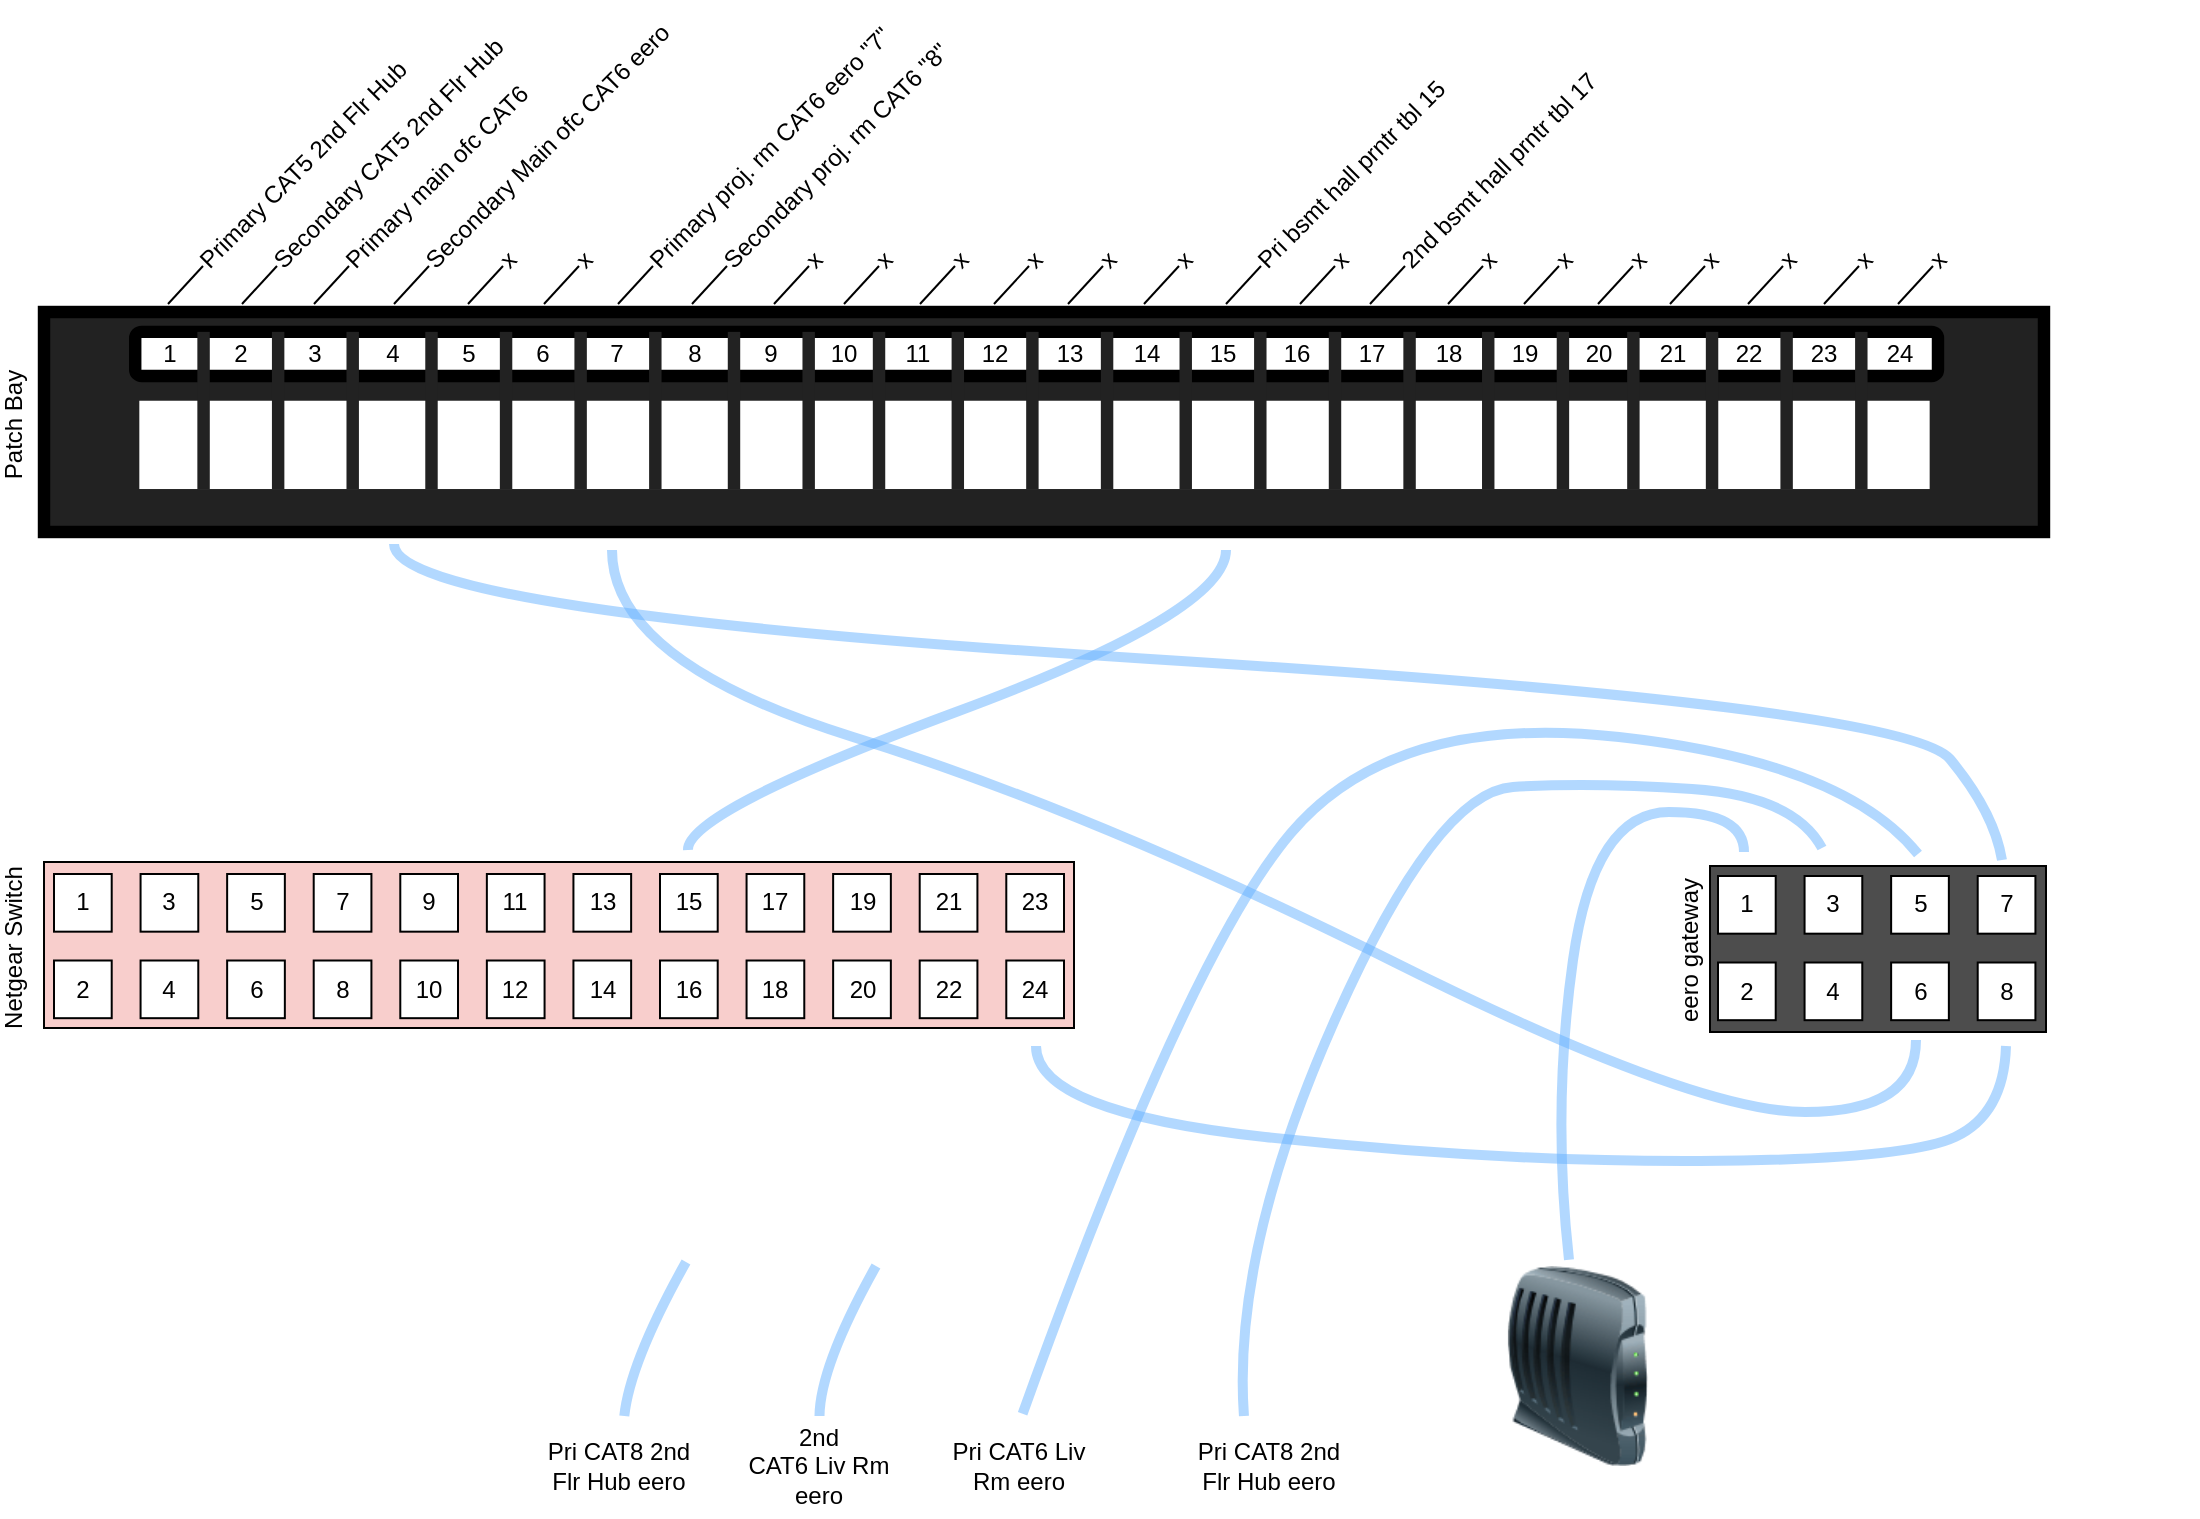 <mxfile version="21.7.4" type="github">
  <diagram name="Page-1" id="099fd60b-425b-db50-ffb0-6b813814b670">
    <mxGraphModel dx="2899" dy="1286" grid="1" gridSize="25" guides="1" tooltips="1" connect="0" arrows="1" fold="1" page="1" pageScale="1" pageWidth="1100" pageHeight="850" background="none" math="0" shadow="0">
      <root>
        <mxCell id="0" />
        <mxCell id="1" parent="0" />
        <mxCell id="SKl03I9PG79rLvIPN3ia-122" value="" style="group;rotation=-45;" parent="1" vertex="1" connectable="0">
          <mxGeometry x="-190" y="87" width="200" height="25" as="geometry" />
        </mxCell>
        <mxCell id="SKl03I9PG79rLvIPN3ia-123" value="x&lt;br&gt;" style="text;strokeColor=none;align=left;fillColor=none;html=1;verticalAlign=middle;whiteSpace=wrap;rounded=0;rotation=-45;" parent="SKl03I9PG79rLvIPN3ia-122" vertex="1">
          <mxGeometry x="21" y="-9" width="175" height="25" as="geometry" />
        </mxCell>
        <mxCell id="SKl03I9PG79rLvIPN3ia-124" value="" style="endArrow=none;html=1;rounded=0;entryX=0.005;entryY=0.514;entryDx=0;entryDy=0;entryPerimeter=0;movable=0;resizable=0;rotatable=0;deletable=0;editable=0;locked=1;connectable=0;" parent="SKl03I9PG79rLvIPN3ia-122" target="SKl03I9PG79rLvIPN3ia-123" edge="1">
          <mxGeometry width="50" height="50" relative="1" as="geometry">
            <mxPoint x="30" y="84" as="sourcePoint" />
            <mxPoint x="30" y="48" as="targetPoint" />
          </mxGeometry>
        </mxCell>
        <mxCell id="SKl03I9PG79rLvIPN3ia-125" value="" style="group;rotation=-45;" parent="1" vertex="1" connectable="0">
          <mxGeometry x="-153" y="87" width="200" height="25" as="geometry" />
        </mxCell>
        <mxCell id="SKl03I9PG79rLvIPN3ia-126" value="x&lt;br&gt;" style="text;strokeColor=none;align=left;fillColor=none;html=1;verticalAlign=middle;whiteSpace=wrap;rounded=0;rotation=-45;" parent="SKl03I9PG79rLvIPN3ia-125" vertex="1">
          <mxGeometry x="21" y="-9" width="175" height="25" as="geometry" />
        </mxCell>
        <mxCell id="SKl03I9PG79rLvIPN3ia-127" value="" style="endArrow=none;html=1;rounded=0;entryX=0.005;entryY=0.514;entryDx=0;entryDy=0;entryPerimeter=0;movable=0;resizable=0;rotatable=0;deletable=0;editable=0;locked=1;connectable=0;" parent="SKl03I9PG79rLvIPN3ia-125" target="SKl03I9PG79rLvIPN3ia-126" edge="1">
          <mxGeometry width="50" height="50" relative="1" as="geometry">
            <mxPoint x="30" y="84" as="sourcePoint" />
            <mxPoint x="30" y="48" as="targetPoint" />
          </mxGeometry>
        </mxCell>
        <mxCell id="SKl03I9PG79rLvIPN3ia-189" value="" style="group;movable=0;resizable=0;rotatable=0;deletable=0;editable=0;locked=1;connectable=0;" parent="1" vertex="1" connectable="0">
          <mxGeometry x="-1071.25" y="437" width="536.25" height="112.5" as="geometry" />
        </mxCell>
        <mxCell id="SKl03I9PG79rLvIPN3ia-184" value="" style="group;movable=1;resizable=1;rotatable=1;deletable=1;editable=1;locked=0;connectable=1;" parent="SKl03I9PG79rLvIPN3ia-189" vertex="1" connectable="0">
          <mxGeometry x="21.25" y="13" width="515" height="83" as="geometry" />
        </mxCell>
        <mxCell id="SKl03I9PG79rLvIPN3ia-182" value="" style="whiteSpace=wrap;html=1;fillColor=#f8cecc;strokeColor=#000000;movable=1;resizable=1;rotatable=1;deletable=1;editable=1;locked=0;connectable=1;" parent="SKl03I9PG79rLvIPN3ia-184" vertex="1">
          <mxGeometry width="515" height="83" as="geometry" />
        </mxCell>
        <mxCell id="SKl03I9PG79rLvIPN3ia-131" value="9" style="whiteSpace=wrap;html=1;perimeterSpacing=6;rounded=0;container=0;movable=1;resizable=1;rotatable=1;deletable=1;editable=1;locked=0;connectable=1;" parent="SKl03I9PG79rLvIPN3ia-184" vertex="1">
          <mxGeometry x="178.143" y="6" width="28.857" height="28.836" as="geometry" />
        </mxCell>
        <mxCell id="SKl03I9PG79rLvIPN3ia-132" value="11" style="whiteSpace=wrap;html=1;perimeterSpacing=6;rounded=0;container=0;movable=1;resizable=1;rotatable=1;deletable=1;editable=1;locked=0;connectable=1;" parent="SKl03I9PG79rLvIPN3ia-184" vertex="1">
          <mxGeometry x="221.429" y="6" width="28.857" height="28.836" as="geometry" />
        </mxCell>
        <mxCell id="SKl03I9PG79rLvIPN3ia-133" value="13" style="whiteSpace=wrap;html=1;perimeterSpacing=6;rounded=0;container=0;movable=1;resizable=1;rotatable=1;deletable=1;editable=1;locked=0;connectable=1;" parent="SKl03I9PG79rLvIPN3ia-184" vertex="1">
          <mxGeometry x="264.714" y="6" width="28.857" height="28.836" as="geometry" />
        </mxCell>
        <mxCell id="SKl03I9PG79rLvIPN3ia-134" value="15" style="whiteSpace=wrap;html=1;perimeterSpacing=6;rounded=0;container=0;movable=1;resizable=1;rotatable=1;deletable=1;editable=1;locked=0;connectable=1;" parent="SKl03I9PG79rLvIPN3ia-184" vertex="1">
          <mxGeometry x="308.0" y="6" width="28.857" height="28.836" as="geometry" />
        </mxCell>
        <mxCell id="SKl03I9PG79rLvIPN3ia-135" value="17" style="whiteSpace=wrap;html=1;perimeterSpacing=6;rounded=0;container=0;movable=1;resizable=1;rotatable=1;deletable=1;editable=1;locked=0;connectable=1;" parent="SKl03I9PG79rLvIPN3ia-184" vertex="1">
          <mxGeometry x="351.286" y="6" width="28.857" height="28.836" as="geometry" />
        </mxCell>
        <mxCell id="SKl03I9PG79rLvIPN3ia-136" value="19" style="whiteSpace=wrap;html=1;perimeterSpacing=6;rounded=0;container=0;movable=1;resizable=1;rotatable=1;deletable=1;editable=1;locked=0;connectable=1;" parent="SKl03I9PG79rLvIPN3ia-184" vertex="1">
          <mxGeometry x="394.571" y="6" width="28.857" height="28.836" as="geometry" />
        </mxCell>
        <mxCell id="SKl03I9PG79rLvIPN3ia-137" value="21" style="whiteSpace=wrap;html=1;perimeterSpacing=6;rounded=0;container=0;movable=1;resizable=1;rotatable=1;deletable=1;editable=1;locked=0;connectable=1;" parent="SKl03I9PG79rLvIPN3ia-184" vertex="1">
          <mxGeometry x="437.857" y="6" width="28.857" height="28.836" as="geometry" />
        </mxCell>
        <mxCell id="SKl03I9PG79rLvIPN3ia-138" value="23" style="whiteSpace=wrap;html=1;perimeterSpacing=6;rounded=0;container=0;movable=1;resizable=1;rotatable=1;deletable=1;editable=1;locked=0;connectable=1;" parent="SKl03I9PG79rLvIPN3ia-184" vertex="1">
          <mxGeometry x="481.143" y="6" width="28.857" height="28.836" as="geometry" />
        </mxCell>
        <mxCell id="SKl03I9PG79rLvIPN3ia-139" value="1" style="whiteSpace=wrap;html=1;perimeterSpacing=6;rounded=0;container=0;movable=1;resizable=1;rotatable=1;deletable=1;editable=1;locked=0;connectable=1;" parent="SKl03I9PG79rLvIPN3ia-184" vertex="1">
          <mxGeometry x="5" y="6" width="28.857" height="28.836" as="geometry" />
        </mxCell>
        <mxCell id="SKl03I9PG79rLvIPN3ia-140" value="3" style="whiteSpace=wrap;html=1;perimeterSpacing=6;rounded=0;container=0;movable=1;resizable=1;rotatable=1;deletable=1;editable=1;locked=0;connectable=1;" parent="SKl03I9PG79rLvIPN3ia-184" vertex="1">
          <mxGeometry x="48.286" y="6" width="28.857" height="28.836" as="geometry" />
        </mxCell>
        <mxCell id="SKl03I9PG79rLvIPN3ia-141" value="5" style="whiteSpace=wrap;html=1;perimeterSpacing=6;rounded=0;container=0;movable=1;resizable=1;rotatable=1;deletable=1;editable=1;locked=0;connectable=1;" parent="SKl03I9PG79rLvIPN3ia-184" vertex="1">
          <mxGeometry x="91.571" y="6" width="28.857" height="28.836" as="geometry" />
        </mxCell>
        <mxCell id="SKl03I9PG79rLvIPN3ia-142" value="7" style="whiteSpace=wrap;html=1;perimeterSpacing=6;rounded=0;container=0;movable=1;resizable=1;rotatable=1;deletable=1;editable=1;locked=0;connectable=1;" parent="SKl03I9PG79rLvIPN3ia-184" vertex="1">
          <mxGeometry x="134.857" y="6" width="28.857" height="28.836" as="geometry" />
        </mxCell>
        <mxCell id="SKl03I9PG79rLvIPN3ia-143" value="10" style="whiteSpace=wrap;html=1;perimeterSpacing=6;rounded=0;container=0;movable=1;resizable=1;rotatable=1;deletable=1;editable=1;locked=0;connectable=1;" parent="SKl03I9PG79rLvIPN3ia-184" vertex="1">
          <mxGeometry x="178.143" y="49.254" width="28.857" height="28.836" as="geometry" />
        </mxCell>
        <mxCell id="SKl03I9PG79rLvIPN3ia-144" value="12" style="whiteSpace=wrap;html=1;perimeterSpacing=6;rounded=0;container=0;movable=1;resizable=1;rotatable=1;deletable=1;editable=1;locked=0;connectable=1;" parent="SKl03I9PG79rLvIPN3ia-184" vertex="1">
          <mxGeometry x="221.429" y="49.254" width="28.857" height="28.836" as="geometry" />
        </mxCell>
        <mxCell id="SKl03I9PG79rLvIPN3ia-145" value="14" style="whiteSpace=wrap;html=1;perimeterSpacing=6;rounded=0;container=0;movable=1;resizable=1;rotatable=1;deletable=1;editable=1;locked=0;connectable=1;" parent="SKl03I9PG79rLvIPN3ia-184" vertex="1">
          <mxGeometry x="264.714" y="49.254" width="28.857" height="28.836" as="geometry" />
        </mxCell>
        <mxCell id="SKl03I9PG79rLvIPN3ia-146" value="16" style="whiteSpace=wrap;html=1;perimeterSpacing=6;rounded=0;container=0;movable=1;resizable=1;rotatable=1;deletable=1;editable=1;locked=0;connectable=1;" parent="SKl03I9PG79rLvIPN3ia-184" vertex="1">
          <mxGeometry x="308.0" y="49.254" width="28.857" height="28.836" as="geometry" />
        </mxCell>
        <mxCell id="SKl03I9PG79rLvIPN3ia-147" value="18" style="whiteSpace=wrap;html=1;perimeterSpacing=6;rounded=0;container=0;movable=1;resizable=1;rotatable=1;deletable=1;editable=1;locked=0;connectable=1;" parent="SKl03I9PG79rLvIPN3ia-184" vertex="1">
          <mxGeometry x="351.286" y="49.254" width="28.857" height="28.836" as="geometry" />
        </mxCell>
        <mxCell id="SKl03I9PG79rLvIPN3ia-148" value="20" style="whiteSpace=wrap;html=1;perimeterSpacing=6;rounded=0;container=0;movable=1;resizable=1;rotatable=1;deletable=1;editable=1;locked=0;connectable=1;" parent="SKl03I9PG79rLvIPN3ia-184" vertex="1">
          <mxGeometry x="394.571" y="49.254" width="28.857" height="28.836" as="geometry" />
        </mxCell>
        <mxCell id="SKl03I9PG79rLvIPN3ia-149" value="22" style="whiteSpace=wrap;html=1;perimeterSpacing=6;rounded=0;container=0;movable=1;resizable=1;rotatable=1;deletable=1;editable=1;locked=0;connectable=1;" parent="SKl03I9PG79rLvIPN3ia-184" vertex="1">
          <mxGeometry x="437.857" y="49.254" width="28.857" height="28.836" as="geometry" />
        </mxCell>
        <mxCell id="SKl03I9PG79rLvIPN3ia-150" value="24" style="whiteSpace=wrap;html=1;perimeterSpacing=6;rounded=0;container=0;movable=1;resizable=1;rotatable=1;deletable=1;editable=1;locked=0;connectable=1;" parent="SKl03I9PG79rLvIPN3ia-184" vertex="1">
          <mxGeometry x="481.143" y="49.254" width="28.857" height="28.836" as="geometry" />
        </mxCell>
        <mxCell id="SKl03I9PG79rLvIPN3ia-151" value="2" style="whiteSpace=wrap;html=1;perimeterSpacing=6;rounded=0;container=0;movable=1;resizable=1;rotatable=1;deletable=1;editable=1;locked=0;connectable=1;" parent="SKl03I9PG79rLvIPN3ia-184" vertex="1">
          <mxGeometry x="5" y="49.254" width="28.857" height="28.836" as="geometry" />
        </mxCell>
        <mxCell id="SKl03I9PG79rLvIPN3ia-152" value="4" style="whiteSpace=wrap;html=1;perimeterSpacing=6;rounded=0;container=0;movable=1;resizable=1;rotatable=1;deletable=1;editable=1;locked=0;connectable=1;" parent="SKl03I9PG79rLvIPN3ia-184" vertex="1">
          <mxGeometry x="48.286" y="49.254" width="28.857" height="28.836" as="geometry" />
        </mxCell>
        <mxCell id="SKl03I9PG79rLvIPN3ia-153" value="6" style="whiteSpace=wrap;html=1;perimeterSpacing=6;rounded=0;container=0;movable=1;resizable=1;rotatable=1;deletable=1;editable=1;locked=0;connectable=1;" parent="SKl03I9PG79rLvIPN3ia-184" vertex="1">
          <mxGeometry x="91.571" y="49.254" width="28.857" height="28.836" as="geometry" />
        </mxCell>
        <mxCell id="SKl03I9PG79rLvIPN3ia-154" value="8" style="whiteSpace=wrap;html=1;perimeterSpacing=6;rounded=0;container=0;movable=1;resizable=1;rotatable=1;deletable=1;editable=1;locked=0;connectable=1;" parent="SKl03I9PG79rLvIPN3ia-184" vertex="1">
          <mxGeometry x="134.857" y="49.254" width="28.857" height="28.836" as="geometry" />
        </mxCell>
        <mxCell id="SKl03I9PG79rLvIPN3ia-187" value="Netgear Switch" style="text;strokeColor=none;align=center;fillColor=none;html=1;verticalAlign=middle;whiteSpace=wrap;rounded=0;direction=south;rotation=-90;movable=1;resizable=1;rotatable=1;deletable=1;editable=1;locked=0;connectable=1;" parent="SKl03I9PG79rLvIPN3ia-189" vertex="1">
          <mxGeometry x="-50" y="50" width="112.5" height="12.5" as="geometry" />
        </mxCell>
        <mxCell id="SKl03I9PG79rLvIPN3ia-190" value="" style="group;movable=0;resizable=0;rotatable=0;deletable=0;editable=0;locked=1;connectable=0;" parent="1" vertex="1" connectable="0">
          <mxGeometry x="-1071.25" y="19.95" width="1022.8" height="265.05" as="geometry" />
        </mxCell>
        <mxCell id="SKl03I9PG79rLvIPN3ia-47" value="" style="group;rotation=-45;movable=0;resizable=0;rotatable=0;deletable=0;editable=0;locked=1;connectable=0;" parent="SKl03I9PG79rLvIPN3ia-190" vertex="1" connectable="0">
          <mxGeometry x="90.25" y="67.05" width="200" height="25" as="geometry" />
        </mxCell>
        <mxCell id="SKl03I9PG79rLvIPN3ia-48" value="Secondary CAT5 2nd Flr Hub" style="text;strokeColor=none;align=left;fillColor=none;html=1;verticalAlign=middle;whiteSpace=wrap;rounded=0;rotation=-45;movable=0;resizable=0;rotatable=0;deletable=0;editable=0;locked=1;connectable=0;" parent="SKl03I9PG79rLvIPN3ia-47" vertex="1">
          <mxGeometry x="21" y="-9" width="175" height="25" as="geometry" />
        </mxCell>
        <mxCell id="SKl03I9PG79rLvIPN3ia-49" value="" style="endArrow=none;html=1;rounded=0;entryX=0.005;entryY=0.514;entryDx=0;entryDy=0;entryPerimeter=0;movable=0;resizable=0;rotatable=0;deletable=0;editable=0;locked=1;connectable=0;" parent="SKl03I9PG79rLvIPN3ia-47" target="SKl03I9PG79rLvIPN3ia-48" edge="1">
          <mxGeometry width="50" height="50" relative="1" as="geometry">
            <mxPoint x="30" y="84" as="sourcePoint" />
            <mxPoint x="30" y="48" as="targetPoint" />
          </mxGeometry>
        </mxCell>
        <mxCell id="SKl03I9PG79rLvIPN3ia-29" value="" style="group;movable=0;resizable=0;rotatable=0;deletable=0;editable=0;locked=1;connectable=0;" parent="SKl03I9PG79rLvIPN3ia-190" vertex="1" connectable="0">
          <mxGeometry x="21.25" y="155.05" width="1000" height="110" as="geometry" />
        </mxCell>
        <mxCell id="SKl03I9PG79rLvIPN3ia-1" value="" style="strokeColor=#666666;html=1;labelPosition=right;align=left;spacingLeft=15;shadow=0;dashed=0;fillColor=#ffffff;outlineConnect=0;shape=stencil(xZfRboMgFIafxlsCHAS5XLruYrvZKxhH16ZOGnTZuqffEbomWNdmS9pDjOCPx+/8Sk6kgEW/rneukLyr31wB94WUT27fD74bxce62WL3XHeuxV4qPO18GHq8DYfrFCAUs2VSPg6K5szCKMGy4Hc4MR6wWPngXoN/716yiZ/pfgh+6xrf+oBC6uPzCgk8tjh+mA1ebdp2PlTGdiY0uGbA0WeKSBC+z65OjM24/z2vZOzvma9iO5f5+C7z9A0DlTkQDCZfR5WM68zEwVIdmn7z5Y7GlCYzNvGkTeZJMw4TT2rq6VLuV19IQl7+FPlS4kxX/8x6gq7I0FKRoeH4pNujNRlaSTp0xbSlQZdYwyQNWotj9bk5WpO9cANkro0lQ1e4zIiqmUWSIUIbMrTgwIConAlu6diiZEYQsRFliIqpGH9YiUqaAKDzDZaOjRsAc/WCCgtUTnZ8UU2bzih8Aw==);movable=0;resizable=0;rotatable=0;deletable=0;editable=0;locked=1;connectable=0;" parent="SKl03I9PG79rLvIPN3ia-29" vertex="1">
          <mxGeometry width="1000" height="110" as="geometry" />
        </mxCell>
        <mxCell id="SKl03I9PG79rLvIPN3ia-5" value="1" style="text;strokeColor=none;align=center;fillColor=none;html=1;verticalAlign=middle;whiteSpace=wrap;rounded=0;movable=0;resizable=0;rotatable=0;deletable=0;editable=0;locked=1;connectable=0;" parent="SKl03I9PG79rLvIPN3ia-29" vertex="1">
          <mxGeometry x="49" y="13" width="28" height="16" as="geometry" />
        </mxCell>
        <mxCell id="SKl03I9PG79rLvIPN3ia-6" value="2" style="text;strokeColor=none;align=center;fillColor=none;html=1;verticalAlign=middle;whiteSpace=wrap;rounded=0;movable=0;resizable=0;rotatable=0;deletable=0;editable=0;locked=1;connectable=0;" parent="SKl03I9PG79rLvIPN3ia-29" vertex="1">
          <mxGeometry x="83" y="13" width="31" height="16" as="geometry" />
        </mxCell>
        <mxCell id="SKl03I9PG79rLvIPN3ia-7" value="3" style="text;strokeColor=none;align=center;fillColor=none;html=1;verticalAlign=middle;whiteSpace=wrap;rounded=0;movable=0;resizable=0;rotatable=0;deletable=0;editable=0;locked=1;connectable=0;" parent="SKl03I9PG79rLvIPN3ia-29" vertex="1">
          <mxGeometry x="120" y="13" width="31" height="16" as="geometry" />
        </mxCell>
        <mxCell id="SKl03I9PG79rLvIPN3ia-8" value="4" style="text;strokeColor=none;align=center;fillColor=none;html=1;verticalAlign=middle;whiteSpace=wrap;rounded=0;movable=0;resizable=0;rotatable=0;deletable=0;editable=0;locked=1;connectable=0;" parent="SKl03I9PG79rLvIPN3ia-29" vertex="1">
          <mxGeometry x="158" y="13" width="33" height="16" as="geometry" />
        </mxCell>
        <mxCell id="SKl03I9PG79rLvIPN3ia-9" value="5" style="text;strokeColor=none;align=center;fillColor=none;html=1;verticalAlign=middle;whiteSpace=wrap;rounded=0;movable=0;resizable=0;rotatable=0;deletable=0;editable=0;locked=1;connectable=0;" parent="SKl03I9PG79rLvIPN3ia-29" vertex="1">
          <mxGeometry x="197" y="13" width="31" height="16" as="geometry" />
        </mxCell>
        <mxCell id="SKl03I9PG79rLvIPN3ia-10" value="6" style="text;strokeColor=none;align=center;fillColor=none;html=1;verticalAlign=middle;whiteSpace=wrap;rounded=0;movable=0;resizable=0;rotatable=0;deletable=0;editable=0;locked=1;connectable=0;" parent="SKl03I9PG79rLvIPN3ia-29" vertex="1">
          <mxGeometry x="234" y="13" width="31" height="16" as="geometry" />
        </mxCell>
        <mxCell id="SKl03I9PG79rLvIPN3ia-11" value="7" style="text;strokeColor=none;align=center;fillColor=none;html=1;verticalAlign=middle;whiteSpace=wrap;rounded=0;movable=0;resizable=0;rotatable=0;deletable=0;editable=0;locked=1;connectable=0;" parent="SKl03I9PG79rLvIPN3ia-29" vertex="1">
          <mxGeometry x="271" y="13" width="31" height="16" as="geometry" />
        </mxCell>
        <mxCell id="SKl03I9PG79rLvIPN3ia-12" value="8" style="text;strokeColor=none;align=center;fillColor=none;html=1;verticalAlign=middle;whiteSpace=wrap;rounded=0;movable=0;resizable=0;rotatable=0;deletable=0;editable=0;locked=1;connectable=0;" parent="SKl03I9PG79rLvIPN3ia-29" vertex="1">
          <mxGeometry x="309" y="13" width="33" height="16" as="geometry" />
        </mxCell>
        <mxCell id="SKl03I9PG79rLvIPN3ia-13" value="9" style="text;strokeColor=none;align=center;fillColor=none;html=1;verticalAlign=middle;whiteSpace=wrap;rounded=0;movable=0;resizable=0;rotatable=0;deletable=0;editable=0;locked=1;connectable=0;" parent="SKl03I9PG79rLvIPN3ia-29" vertex="1">
          <mxGeometry x="348" y="13" width="31" height="16" as="geometry" />
        </mxCell>
        <mxCell id="SKl03I9PG79rLvIPN3ia-14" value="10" style="text;strokeColor=none;align=center;fillColor=none;html=1;verticalAlign=middle;whiteSpace=wrap;rounded=0;movable=0;resizable=0;rotatable=0;deletable=0;editable=0;locked=1;connectable=0;" parent="SKl03I9PG79rLvIPN3ia-29" vertex="1">
          <mxGeometry x="385" y="13" width="30" height="16" as="geometry" />
        </mxCell>
        <mxCell id="SKl03I9PG79rLvIPN3ia-15" value="11" style="text;strokeColor=none;align=center;fillColor=none;html=1;verticalAlign=middle;whiteSpace=wrap;rounded=0;movable=0;resizable=0;rotatable=0;deletable=0;editable=0;locked=1;connectable=0;" parent="SKl03I9PG79rLvIPN3ia-29" vertex="1">
          <mxGeometry x="420" y="13" width="34" height="16" as="geometry" />
        </mxCell>
        <mxCell id="SKl03I9PG79rLvIPN3ia-16" value="12" style="text;strokeColor=none;align=center;fillColor=none;html=1;verticalAlign=middle;whiteSpace=wrap;rounded=0;movable=0;resizable=0;rotatable=0;deletable=0;editable=0;locked=1;connectable=0;" parent="SKl03I9PG79rLvIPN3ia-29" vertex="1">
          <mxGeometry x="460" y="13" width="31" height="16" as="geometry" />
        </mxCell>
        <mxCell id="SKl03I9PG79rLvIPN3ia-17" value="13" style="text;strokeColor=none;align=center;fillColor=none;html=1;verticalAlign=middle;whiteSpace=wrap;rounded=0;movable=0;resizable=0;rotatable=0;deletable=0;editable=0;locked=1;connectable=0;" parent="SKl03I9PG79rLvIPN3ia-29" vertex="1">
          <mxGeometry x="497" y="13" width="32" height="16" as="geometry" />
        </mxCell>
        <mxCell id="SKl03I9PG79rLvIPN3ia-18" value="14" style="text;strokeColor=none;align=center;fillColor=none;html=1;verticalAlign=middle;whiteSpace=wrap;rounded=0;movable=0;resizable=0;rotatable=0;deletable=0;editable=0;locked=1;connectable=0;" parent="SKl03I9PG79rLvIPN3ia-29" vertex="1">
          <mxGeometry x="535" y="13" width="33" height="16" as="geometry" />
        </mxCell>
        <mxCell id="SKl03I9PG79rLvIPN3ia-19" value="15" style="text;strokeColor=none;align=center;fillColor=none;html=1;verticalAlign=middle;whiteSpace=wrap;rounded=0;movable=0;resizable=0;rotatable=0;deletable=0;editable=0;locked=1;connectable=0;" parent="SKl03I9PG79rLvIPN3ia-29" vertex="1">
          <mxGeometry x="574" y="13" width="31" height="16" as="geometry" />
        </mxCell>
        <mxCell id="SKl03I9PG79rLvIPN3ia-20" value="16" style="text;strokeColor=none;align=center;fillColor=none;html=1;verticalAlign=middle;whiteSpace=wrap;rounded=0;movable=0;resizable=0;rotatable=0;deletable=0;editable=0;locked=1;connectable=0;" parent="SKl03I9PG79rLvIPN3ia-29" vertex="1">
          <mxGeometry x="611" y="13" width="31" height="16" as="geometry" />
        </mxCell>
        <mxCell id="SKl03I9PG79rLvIPN3ia-21" value="17" style="text;strokeColor=none;align=center;fillColor=none;html=1;verticalAlign=middle;whiteSpace=wrap;rounded=0;movable=0;resizable=0;rotatable=0;deletable=0;editable=0;locked=1;connectable=0;" parent="SKl03I9PG79rLvIPN3ia-29" vertex="1">
          <mxGeometry x="648" y="13" width="32" height="16" as="geometry" />
        </mxCell>
        <mxCell id="SKl03I9PG79rLvIPN3ia-22" value="18" style="text;strokeColor=none;align=center;fillColor=none;html=1;verticalAlign=middle;whiteSpace=wrap;rounded=0;movable=0;resizable=0;rotatable=0;deletable=0;editable=0;locked=1;connectable=0;" parent="SKl03I9PG79rLvIPN3ia-29" vertex="1">
          <mxGeometry x="686" y="13" width="33" height="16" as="geometry" />
        </mxCell>
        <mxCell id="SKl03I9PG79rLvIPN3ia-23" value="19" style="text;strokeColor=none;align=center;fillColor=none;html=1;verticalAlign=middle;whiteSpace=wrap;rounded=0;movable=0;resizable=0;rotatable=0;deletable=0;editable=0;locked=1;connectable=0;" parent="SKl03I9PG79rLvIPN3ia-29" vertex="1">
          <mxGeometry x="725" y="13" width="31" height="16" as="geometry" />
        </mxCell>
        <mxCell id="SKl03I9PG79rLvIPN3ia-24" value="20" style="text;strokeColor=none;align=center;fillColor=none;html=1;verticalAlign=middle;whiteSpace=wrap;rounded=0;movable=0;resizable=0;rotatable=0;deletable=0;editable=0;locked=1;connectable=0;" parent="SKl03I9PG79rLvIPN3ia-29" vertex="1">
          <mxGeometry x="763" y="13" width="29" height="16" as="geometry" />
        </mxCell>
        <mxCell id="SKl03I9PG79rLvIPN3ia-25" value="21" style="text;strokeColor=none;align=center;fillColor=none;html=1;verticalAlign=middle;whiteSpace=wrap;rounded=0;movable=0;resizable=0;rotatable=0;deletable=0;editable=0;locked=1;connectable=0;" parent="SKl03I9PG79rLvIPN3ia-29" vertex="1">
          <mxGeometry x="798" y="13" width="33" height="16" as="geometry" />
        </mxCell>
        <mxCell id="SKl03I9PG79rLvIPN3ia-26" value="22" style="text;strokeColor=none;align=center;fillColor=none;html=1;verticalAlign=middle;whiteSpace=wrap;rounded=0;movable=0;resizable=0;rotatable=0;deletable=0;editable=0;locked=1;connectable=0;" parent="SKl03I9PG79rLvIPN3ia-29" vertex="1">
          <mxGeometry x="837" y="13" width="31" height="16" as="geometry" />
        </mxCell>
        <mxCell id="SKl03I9PG79rLvIPN3ia-27" value="23" style="text;strokeColor=none;align=center;fillColor=none;html=1;verticalAlign=middle;whiteSpace=wrap;rounded=0;movable=0;resizable=0;rotatable=0;deletable=0;editable=0;locked=1;connectable=0;" parent="SKl03I9PG79rLvIPN3ia-29" vertex="1">
          <mxGeometry x="874" y="13" width="32" height="16" as="geometry" />
        </mxCell>
        <mxCell id="SKl03I9PG79rLvIPN3ia-28" value="24" style="text;strokeColor=none;align=center;fillColor=none;html=1;verticalAlign=middle;whiteSpace=wrap;rounded=0;movable=0;resizable=0;rotatable=0;deletable=0;editable=0;locked=1;connectable=0;" parent="SKl03I9PG79rLvIPN3ia-29" vertex="1">
          <mxGeometry x="912" y="13" width="32" height="16" as="geometry" />
        </mxCell>
        <mxCell id="SKl03I9PG79rLvIPN3ia-37" value="" style="group;rotation=-45;movable=0;resizable=0;rotatable=0;deletable=0;editable=0;locked=1;connectable=0;" parent="SKl03I9PG79rLvIPN3ia-190" vertex="1" connectable="0">
          <mxGeometry x="53.25" y="67.05" width="200" height="25" as="geometry" />
        </mxCell>
        <mxCell id="SKl03I9PG79rLvIPN3ia-33" value="Primary CAT5 2nd Flr Hub" style="text;strokeColor=none;align=left;fillColor=none;html=1;verticalAlign=middle;whiteSpace=wrap;rounded=0;rotation=-45;movable=0;resizable=0;rotatable=0;deletable=0;editable=0;locked=1;connectable=0;" parent="SKl03I9PG79rLvIPN3ia-37" vertex="1">
          <mxGeometry x="21" y="-9" width="175" height="25" as="geometry" />
        </mxCell>
        <mxCell id="SKl03I9PG79rLvIPN3ia-36" value="" style="endArrow=none;html=1;rounded=0;entryX=0.005;entryY=0.514;entryDx=0;entryDy=0;entryPerimeter=0;movable=0;resizable=0;rotatable=0;deletable=0;editable=0;locked=1;connectable=0;" parent="SKl03I9PG79rLvIPN3ia-37" target="SKl03I9PG79rLvIPN3ia-33" edge="1">
          <mxGeometry width="50" height="50" relative="1" as="geometry">
            <mxPoint x="30" y="84" as="sourcePoint" />
            <mxPoint x="30" y="48" as="targetPoint" />
          </mxGeometry>
        </mxCell>
        <mxCell id="SKl03I9PG79rLvIPN3ia-50" value="" style="group;rotation=-45;movable=0;resizable=0;rotatable=0;deletable=0;editable=0;locked=1;connectable=0;" parent="SKl03I9PG79rLvIPN3ia-190" vertex="1" connectable="0">
          <mxGeometry x="126.25" y="67.05" width="200" height="25" as="geometry" />
        </mxCell>
        <mxCell id="SKl03I9PG79rLvIPN3ia-51" value="Primary main ofc CAT6" style="text;strokeColor=none;align=left;fillColor=none;html=1;verticalAlign=middle;whiteSpace=wrap;rounded=0;rotation=-45;movable=0;resizable=0;rotatable=0;deletable=0;editable=0;locked=1;connectable=0;" parent="SKl03I9PG79rLvIPN3ia-50" vertex="1">
          <mxGeometry x="21" y="-9" width="175" height="25" as="geometry" />
        </mxCell>
        <mxCell id="SKl03I9PG79rLvIPN3ia-52" value="" style="endArrow=none;html=1;rounded=0;entryX=0.005;entryY=0.514;entryDx=0;entryDy=0;entryPerimeter=0;movable=0;resizable=0;rotatable=0;deletable=0;editable=0;locked=1;connectable=0;" parent="SKl03I9PG79rLvIPN3ia-50" target="SKl03I9PG79rLvIPN3ia-51" edge="1">
          <mxGeometry width="50" height="50" relative="1" as="geometry">
            <mxPoint x="30" y="84" as="sourcePoint" />
            <mxPoint x="30" y="48" as="targetPoint" />
          </mxGeometry>
        </mxCell>
        <mxCell id="SKl03I9PG79rLvIPN3ia-53" value="" style="group;rotation=-45;movable=0;resizable=0;rotatable=0;deletable=0;editable=0;locked=1;connectable=0;" parent="SKl03I9PG79rLvIPN3ia-190" vertex="1" connectable="0">
          <mxGeometry x="166.25" y="67.05" width="200" height="25" as="geometry" />
        </mxCell>
        <mxCell id="SKl03I9PG79rLvIPN3ia-54" value="Secondary Main ofc CAT6 eero" style="text;strokeColor=none;align=left;fillColor=none;html=1;verticalAlign=middle;whiteSpace=wrap;rounded=0;rotation=-45;movable=0;resizable=0;rotatable=0;deletable=0;editable=0;locked=1;connectable=0;" parent="SKl03I9PG79rLvIPN3ia-53" vertex="1">
          <mxGeometry x="21" y="-9" width="175" height="25" as="geometry" />
        </mxCell>
        <mxCell id="SKl03I9PG79rLvIPN3ia-55" value="" style="endArrow=none;html=1;rounded=0;entryX=0.005;entryY=0.514;entryDx=0;entryDy=0;entryPerimeter=0;movable=0;resizable=0;rotatable=0;deletable=0;editable=0;locked=1;connectable=0;" parent="SKl03I9PG79rLvIPN3ia-53" target="SKl03I9PG79rLvIPN3ia-54" edge="1">
          <mxGeometry width="50" height="50" relative="1" as="geometry">
            <mxPoint x="30" y="84" as="sourcePoint" />
            <mxPoint x="30" y="48" as="targetPoint" />
          </mxGeometry>
        </mxCell>
        <mxCell id="SKl03I9PG79rLvIPN3ia-65" value="" style="group;rotation=-45;movable=0;resizable=0;rotatable=0;deletable=0;editable=0;locked=1;connectable=0;" parent="SKl03I9PG79rLvIPN3ia-190" vertex="1" connectable="0">
          <mxGeometry x="203.25" y="67.05" width="200" height="25" as="geometry" />
        </mxCell>
        <mxCell id="SKl03I9PG79rLvIPN3ia-66" value="x&lt;br&gt;" style="text;strokeColor=none;align=left;fillColor=none;html=1;verticalAlign=middle;whiteSpace=wrap;rounded=0;rotation=-45;movable=0;resizable=0;rotatable=0;deletable=0;editable=0;locked=1;connectable=0;" parent="SKl03I9PG79rLvIPN3ia-65" vertex="1">
          <mxGeometry x="21" y="-9" width="175" height="25" as="geometry" />
        </mxCell>
        <mxCell id="SKl03I9PG79rLvIPN3ia-67" value="" style="endArrow=none;html=1;rounded=0;entryX=0.005;entryY=0.514;entryDx=0;entryDy=0;entryPerimeter=0;movable=0;resizable=0;rotatable=0;deletable=0;editable=0;locked=1;connectable=0;" parent="SKl03I9PG79rLvIPN3ia-65" target="SKl03I9PG79rLvIPN3ia-66" edge="1">
          <mxGeometry width="50" height="50" relative="1" as="geometry">
            <mxPoint x="30" y="84" as="sourcePoint" />
            <mxPoint x="30" y="48" as="targetPoint" />
          </mxGeometry>
        </mxCell>
        <mxCell id="SKl03I9PG79rLvIPN3ia-71" value="" style="group;rotation=-45;movable=0;resizable=0;rotatable=0;deletable=0;editable=0;locked=1;connectable=0;" parent="SKl03I9PG79rLvIPN3ia-190" vertex="1" connectable="0">
          <mxGeometry x="241.25" y="67.05" width="200" height="25" as="geometry" />
        </mxCell>
        <mxCell id="SKl03I9PG79rLvIPN3ia-72" value="x&lt;br&gt;" style="text;strokeColor=none;align=left;fillColor=none;html=1;verticalAlign=middle;whiteSpace=wrap;rounded=0;rotation=-45;movable=0;resizable=0;rotatable=0;deletable=0;editable=0;locked=1;connectable=0;" parent="SKl03I9PG79rLvIPN3ia-71" vertex="1">
          <mxGeometry x="21" y="-9" width="175" height="25" as="geometry" />
        </mxCell>
        <mxCell id="SKl03I9PG79rLvIPN3ia-73" value="" style="endArrow=none;html=1;rounded=0;entryX=0.005;entryY=0.514;entryDx=0;entryDy=0;entryPerimeter=0;movable=0;resizable=0;rotatable=0;deletable=0;editable=0;locked=1;connectable=0;" parent="SKl03I9PG79rLvIPN3ia-71" target="SKl03I9PG79rLvIPN3ia-72" edge="1">
          <mxGeometry width="50" height="50" relative="1" as="geometry">
            <mxPoint x="30" y="84" as="sourcePoint" />
            <mxPoint x="30" y="48" as="targetPoint" />
          </mxGeometry>
        </mxCell>
        <mxCell id="SKl03I9PG79rLvIPN3ia-74" value="" style="group;rotation=-45;movable=0;resizable=0;rotatable=0;deletable=0;editable=0;locked=1;connectable=0;" parent="SKl03I9PG79rLvIPN3ia-190" vertex="1" connectable="0">
          <mxGeometry x="278.25" y="67.05" width="200" height="25" as="geometry" />
        </mxCell>
        <mxCell id="SKl03I9PG79rLvIPN3ia-75" value="Primary proj. rm CAT6 eero &quot;7&quot;" style="text;strokeColor=none;align=left;fillColor=none;html=1;verticalAlign=middle;whiteSpace=wrap;rounded=0;rotation=-45;movable=0;resizable=0;rotatable=0;deletable=0;editable=0;locked=1;connectable=0;" parent="SKl03I9PG79rLvIPN3ia-74" vertex="1">
          <mxGeometry x="21" y="-9" width="175" height="25" as="geometry" />
        </mxCell>
        <mxCell id="SKl03I9PG79rLvIPN3ia-76" value="" style="endArrow=none;html=1;rounded=0;entryX=0.005;entryY=0.514;entryDx=0;entryDy=0;entryPerimeter=0;movable=0;resizable=0;rotatable=0;deletable=0;editable=0;locked=1;connectable=0;" parent="SKl03I9PG79rLvIPN3ia-74" target="SKl03I9PG79rLvIPN3ia-75" edge="1">
          <mxGeometry width="50" height="50" relative="1" as="geometry">
            <mxPoint x="30" y="84" as="sourcePoint" />
            <mxPoint x="30" y="48" as="targetPoint" />
          </mxGeometry>
        </mxCell>
        <mxCell id="SKl03I9PG79rLvIPN3ia-77" value="" style="group;rotation=-45;movable=0;resizable=0;rotatable=0;deletable=0;editable=0;locked=1;connectable=0;" parent="SKl03I9PG79rLvIPN3ia-190" vertex="1" connectable="0">
          <mxGeometry x="315.25" y="67.05" width="200" height="25" as="geometry" />
        </mxCell>
        <mxCell id="SKl03I9PG79rLvIPN3ia-78" value="Secondary proj. rm CAT6 &quot;8&quot;" style="text;strokeColor=none;align=left;fillColor=none;html=1;verticalAlign=middle;whiteSpace=wrap;rounded=0;rotation=-45;movable=0;resizable=0;rotatable=0;deletable=0;editable=0;locked=1;connectable=0;" parent="SKl03I9PG79rLvIPN3ia-77" vertex="1">
          <mxGeometry x="21" y="-9" width="175" height="25" as="geometry" />
        </mxCell>
        <mxCell id="SKl03I9PG79rLvIPN3ia-79" value="" style="endArrow=none;html=1;rounded=0;entryX=0.005;entryY=0.514;entryDx=0;entryDy=0;entryPerimeter=0;movable=0;resizable=0;rotatable=0;deletable=0;editable=0;locked=1;connectable=0;" parent="SKl03I9PG79rLvIPN3ia-77" target="SKl03I9PG79rLvIPN3ia-78" edge="1">
          <mxGeometry width="50" height="50" relative="1" as="geometry">
            <mxPoint x="30" y="84" as="sourcePoint" />
            <mxPoint x="30" y="48" as="targetPoint" />
          </mxGeometry>
        </mxCell>
        <mxCell id="SKl03I9PG79rLvIPN3ia-80" value="" style="group;rotation=-45;movable=0;resizable=0;rotatable=0;deletable=0;editable=0;locked=1;connectable=0;" parent="SKl03I9PG79rLvIPN3ia-190" vertex="1" connectable="0">
          <mxGeometry x="356.25" y="67.05" width="200" height="25" as="geometry" />
        </mxCell>
        <mxCell id="SKl03I9PG79rLvIPN3ia-81" value="x&lt;br&gt;" style="text;strokeColor=none;align=left;fillColor=none;html=1;verticalAlign=middle;whiteSpace=wrap;rounded=0;rotation=-45;movable=0;resizable=0;rotatable=0;deletable=0;editable=0;locked=1;connectable=0;" parent="SKl03I9PG79rLvIPN3ia-80" vertex="1">
          <mxGeometry x="21" y="-9" width="175" height="25" as="geometry" />
        </mxCell>
        <mxCell id="SKl03I9PG79rLvIPN3ia-82" value="" style="endArrow=none;html=1;rounded=0;entryX=0.005;entryY=0.514;entryDx=0;entryDy=0;entryPerimeter=0;movable=0;resizable=0;rotatable=0;deletable=0;editable=0;locked=1;connectable=0;" parent="SKl03I9PG79rLvIPN3ia-80" target="SKl03I9PG79rLvIPN3ia-81" edge="1">
          <mxGeometry width="50" height="50" relative="1" as="geometry">
            <mxPoint x="30" y="84" as="sourcePoint" />
            <mxPoint x="30" y="48" as="targetPoint" />
          </mxGeometry>
        </mxCell>
        <mxCell id="SKl03I9PG79rLvIPN3ia-83" value="" style="group;rotation=-45;movable=0;resizable=0;rotatable=0;deletable=0;editable=0;locked=1;connectable=0;" parent="SKl03I9PG79rLvIPN3ia-190" vertex="1" connectable="0">
          <mxGeometry x="391.25" y="67.05" width="200" height="25" as="geometry" />
        </mxCell>
        <mxCell id="SKl03I9PG79rLvIPN3ia-84" value="x&lt;br&gt;" style="text;strokeColor=none;align=left;fillColor=none;html=1;verticalAlign=middle;whiteSpace=wrap;rounded=0;rotation=-45;movable=0;resizable=0;rotatable=0;deletable=0;editable=0;locked=1;connectable=0;" parent="SKl03I9PG79rLvIPN3ia-83" vertex="1">
          <mxGeometry x="21" y="-9" width="175" height="25" as="geometry" />
        </mxCell>
        <mxCell id="SKl03I9PG79rLvIPN3ia-85" value="" style="endArrow=none;html=1;rounded=0;entryX=0.005;entryY=0.514;entryDx=0;entryDy=0;entryPerimeter=0;movable=0;resizable=0;rotatable=0;deletable=0;editable=0;locked=1;connectable=0;" parent="SKl03I9PG79rLvIPN3ia-83" target="SKl03I9PG79rLvIPN3ia-84" edge="1">
          <mxGeometry width="50" height="50" relative="1" as="geometry">
            <mxPoint x="30" y="84" as="sourcePoint" />
            <mxPoint x="30" y="48" as="targetPoint" />
          </mxGeometry>
        </mxCell>
        <mxCell id="SKl03I9PG79rLvIPN3ia-86" value="" style="group;rotation=-45;movable=0;resizable=0;rotatable=0;deletable=0;editable=0;locked=1;connectable=0;" parent="SKl03I9PG79rLvIPN3ia-190" vertex="1" connectable="0">
          <mxGeometry x="429.25" y="67.05" width="200" height="25" as="geometry" />
        </mxCell>
        <mxCell id="SKl03I9PG79rLvIPN3ia-87" value="x&lt;br&gt;" style="text;strokeColor=none;align=left;fillColor=none;html=1;verticalAlign=middle;whiteSpace=wrap;rounded=0;rotation=-45;movable=0;resizable=0;rotatable=0;deletable=0;editable=0;locked=1;connectable=0;" parent="SKl03I9PG79rLvIPN3ia-86" vertex="1">
          <mxGeometry x="21" y="-9" width="175" height="25" as="geometry" />
        </mxCell>
        <mxCell id="SKl03I9PG79rLvIPN3ia-88" value="" style="endArrow=none;html=1;rounded=0;entryX=0.005;entryY=0.514;entryDx=0;entryDy=0;entryPerimeter=0;movable=0;resizable=0;rotatable=0;deletable=0;editable=0;locked=1;connectable=0;" parent="SKl03I9PG79rLvIPN3ia-86" target="SKl03I9PG79rLvIPN3ia-87" edge="1">
          <mxGeometry width="50" height="50" relative="1" as="geometry">
            <mxPoint x="30" y="84" as="sourcePoint" />
            <mxPoint x="30" y="48" as="targetPoint" />
          </mxGeometry>
        </mxCell>
        <mxCell id="SKl03I9PG79rLvIPN3ia-89" value="" style="group;rotation=-45;movable=0;resizable=0;rotatable=0;deletable=0;editable=0;locked=1;connectable=0;" parent="SKl03I9PG79rLvIPN3ia-190" vertex="1" connectable="0">
          <mxGeometry x="466.25" y="67.05" width="200" height="25" as="geometry" />
        </mxCell>
        <mxCell id="SKl03I9PG79rLvIPN3ia-90" value="x&lt;br&gt;" style="text;strokeColor=none;align=left;fillColor=none;html=1;verticalAlign=middle;whiteSpace=wrap;rounded=0;rotation=-45;movable=0;resizable=0;rotatable=0;deletable=0;editable=0;locked=1;connectable=0;" parent="SKl03I9PG79rLvIPN3ia-89" vertex="1">
          <mxGeometry x="21" y="-9" width="175" height="25" as="geometry" />
        </mxCell>
        <mxCell id="SKl03I9PG79rLvIPN3ia-91" value="" style="endArrow=none;html=1;rounded=0;entryX=0.005;entryY=0.514;entryDx=0;entryDy=0;entryPerimeter=0;movable=0;resizable=0;rotatable=0;deletable=0;editable=0;locked=1;connectable=0;" parent="SKl03I9PG79rLvIPN3ia-89" target="SKl03I9PG79rLvIPN3ia-90" edge="1">
          <mxGeometry width="50" height="50" relative="1" as="geometry">
            <mxPoint x="30" y="84" as="sourcePoint" />
            <mxPoint x="30" y="48" as="targetPoint" />
          </mxGeometry>
        </mxCell>
        <mxCell id="SKl03I9PG79rLvIPN3ia-92" value="" style="group;rotation=-45;movable=0;resizable=0;rotatable=0;deletable=0;editable=0;locked=1;connectable=0;" parent="SKl03I9PG79rLvIPN3ia-190" vertex="1" connectable="0">
          <mxGeometry x="503.25" y="67.05" width="200" height="25" as="geometry" />
        </mxCell>
        <mxCell id="SKl03I9PG79rLvIPN3ia-93" value="x&lt;br&gt;" style="text;strokeColor=none;align=left;fillColor=none;html=1;verticalAlign=middle;whiteSpace=wrap;rounded=0;rotation=-45;movable=0;resizable=0;rotatable=0;deletable=0;editable=0;locked=1;connectable=0;" parent="SKl03I9PG79rLvIPN3ia-92" vertex="1">
          <mxGeometry x="21" y="-9" width="175" height="25" as="geometry" />
        </mxCell>
        <mxCell id="SKl03I9PG79rLvIPN3ia-94" value="" style="endArrow=none;html=1;rounded=0;entryX=0.005;entryY=0.514;entryDx=0;entryDy=0;entryPerimeter=0;movable=0;resizable=0;rotatable=0;deletable=0;editable=0;locked=1;connectable=0;" parent="SKl03I9PG79rLvIPN3ia-92" target="SKl03I9PG79rLvIPN3ia-93" edge="1">
          <mxGeometry width="50" height="50" relative="1" as="geometry">
            <mxPoint x="30" y="84" as="sourcePoint" />
            <mxPoint x="30" y="48" as="targetPoint" />
          </mxGeometry>
        </mxCell>
        <mxCell id="SKl03I9PG79rLvIPN3ia-95" value="" style="group;rotation=-45;movable=0;resizable=0;rotatable=0;deletable=0;editable=0;locked=1;connectable=0;" parent="SKl03I9PG79rLvIPN3ia-190" vertex="1" connectable="0">
          <mxGeometry x="541.25" y="67.05" width="200" height="25" as="geometry" />
        </mxCell>
        <mxCell id="SKl03I9PG79rLvIPN3ia-96" value="x&lt;br&gt;" style="text;strokeColor=none;align=left;fillColor=none;html=1;verticalAlign=middle;whiteSpace=wrap;rounded=0;rotation=-45;movable=0;resizable=0;rotatable=0;deletable=0;editable=0;locked=1;connectable=0;" parent="SKl03I9PG79rLvIPN3ia-95" vertex="1">
          <mxGeometry x="21" y="-9" width="175" height="25" as="geometry" />
        </mxCell>
        <mxCell id="SKl03I9PG79rLvIPN3ia-97" value="" style="endArrow=none;html=1;rounded=0;entryX=0.005;entryY=0.514;entryDx=0;entryDy=0;entryPerimeter=0;movable=0;resizable=0;rotatable=0;deletable=0;editable=0;locked=1;connectable=0;" parent="SKl03I9PG79rLvIPN3ia-95" target="SKl03I9PG79rLvIPN3ia-96" edge="1">
          <mxGeometry width="50" height="50" relative="1" as="geometry">
            <mxPoint x="30" y="84" as="sourcePoint" />
            <mxPoint x="30" y="48" as="targetPoint" />
          </mxGeometry>
        </mxCell>
        <mxCell id="SKl03I9PG79rLvIPN3ia-98" value="" style="group;rotation=-45;movable=0;resizable=0;rotatable=0;deletable=0;editable=0;locked=1;connectable=0;" parent="SKl03I9PG79rLvIPN3ia-190" vertex="1" connectable="0">
          <mxGeometry x="582.25" y="67.05" width="200" height="25" as="geometry" />
        </mxCell>
        <mxCell id="SKl03I9PG79rLvIPN3ia-99" value="Pri bsmt hall prntr tbl 15" style="text;strokeColor=none;align=left;fillColor=none;html=1;verticalAlign=middle;whiteSpace=wrap;rounded=0;rotation=-45;movable=0;resizable=0;rotatable=0;deletable=0;editable=0;locked=1;connectable=0;" parent="SKl03I9PG79rLvIPN3ia-98" vertex="1">
          <mxGeometry x="21" y="-9" width="175" height="25" as="geometry" />
        </mxCell>
        <mxCell id="SKl03I9PG79rLvIPN3ia-100" value="" style="endArrow=none;html=1;rounded=0;entryX=0.005;entryY=0.514;entryDx=0;entryDy=0;entryPerimeter=0;movable=0;resizable=0;rotatable=0;deletable=0;editable=0;locked=1;connectable=0;" parent="SKl03I9PG79rLvIPN3ia-98" target="SKl03I9PG79rLvIPN3ia-99" edge="1">
          <mxGeometry width="50" height="50" relative="1" as="geometry">
            <mxPoint x="30" y="84" as="sourcePoint" />
            <mxPoint x="30" y="48" as="targetPoint" />
          </mxGeometry>
        </mxCell>
        <mxCell id="SKl03I9PG79rLvIPN3ia-101" value="" style="group;rotation=-45;movable=0;resizable=0;rotatable=0;deletable=0;editable=0;locked=1;connectable=0;" parent="SKl03I9PG79rLvIPN3ia-190" vertex="1" connectable="0">
          <mxGeometry x="619.25" y="67.05" width="200" height="25" as="geometry" />
        </mxCell>
        <mxCell id="SKl03I9PG79rLvIPN3ia-102" value="x&lt;br&gt;" style="text;strokeColor=none;align=left;fillColor=none;html=1;verticalAlign=middle;whiteSpace=wrap;rounded=0;rotation=-45;movable=0;resizable=0;rotatable=0;deletable=0;editable=0;locked=1;connectable=0;" parent="SKl03I9PG79rLvIPN3ia-101" vertex="1">
          <mxGeometry x="21" y="-9" width="175" height="25" as="geometry" />
        </mxCell>
        <mxCell id="SKl03I9PG79rLvIPN3ia-103" value="" style="endArrow=none;html=1;rounded=0;entryX=0.005;entryY=0.514;entryDx=0;entryDy=0;entryPerimeter=0;movable=0;resizable=0;rotatable=0;deletable=0;editable=0;locked=1;connectable=0;" parent="SKl03I9PG79rLvIPN3ia-101" target="SKl03I9PG79rLvIPN3ia-102" edge="1">
          <mxGeometry width="50" height="50" relative="1" as="geometry">
            <mxPoint x="30" y="84" as="sourcePoint" />
            <mxPoint x="30" y="48" as="targetPoint" />
          </mxGeometry>
        </mxCell>
        <mxCell id="SKl03I9PG79rLvIPN3ia-104" value="" style="group;rotation=-45;movable=0;resizable=0;rotatable=0;deletable=0;editable=0;locked=1;connectable=0;" parent="SKl03I9PG79rLvIPN3ia-190" vertex="1" connectable="0">
          <mxGeometry x="654.25" y="67.05" width="200" height="25" as="geometry" />
        </mxCell>
        <mxCell id="SKl03I9PG79rLvIPN3ia-105" value="2nd bsmt hall prntr tbl 17" style="text;strokeColor=none;align=left;fillColor=none;html=1;verticalAlign=middle;whiteSpace=wrap;rounded=0;rotation=-45;movable=0;resizable=0;rotatable=0;deletable=0;editable=0;locked=1;connectable=0;" parent="SKl03I9PG79rLvIPN3ia-104" vertex="1">
          <mxGeometry x="21" y="-9" width="175" height="25" as="geometry" />
        </mxCell>
        <mxCell id="SKl03I9PG79rLvIPN3ia-106" value="" style="endArrow=none;html=1;rounded=0;entryX=0.005;entryY=0.514;entryDx=0;entryDy=0;entryPerimeter=0;movable=0;resizable=0;rotatable=0;deletable=0;editable=0;locked=1;connectable=0;" parent="SKl03I9PG79rLvIPN3ia-104" target="SKl03I9PG79rLvIPN3ia-105" edge="1">
          <mxGeometry width="50" height="50" relative="1" as="geometry">
            <mxPoint x="30" y="84" as="sourcePoint" />
            <mxPoint x="30" y="48" as="targetPoint" />
          </mxGeometry>
        </mxCell>
        <mxCell id="SKl03I9PG79rLvIPN3ia-107" value="" style="group;rotation=-45;movable=0;resizable=0;rotatable=0;deletable=0;editable=0;locked=1;connectable=0;" parent="SKl03I9PG79rLvIPN3ia-190" vertex="1" connectable="0">
          <mxGeometry x="693.25" y="67.05" width="200" height="25" as="geometry" />
        </mxCell>
        <mxCell id="SKl03I9PG79rLvIPN3ia-108" value="x&lt;br&gt;" style="text;strokeColor=none;align=left;fillColor=none;html=1;verticalAlign=middle;whiteSpace=wrap;rounded=0;rotation=-45;movable=0;resizable=0;rotatable=0;deletable=0;editable=0;locked=1;connectable=0;" parent="SKl03I9PG79rLvIPN3ia-107" vertex="1">
          <mxGeometry x="21" y="-9" width="175" height="25" as="geometry" />
        </mxCell>
        <mxCell id="SKl03I9PG79rLvIPN3ia-109" value="" style="endArrow=none;html=1;rounded=0;entryX=0.005;entryY=0.514;entryDx=0;entryDy=0;entryPerimeter=0;movable=0;resizable=0;rotatable=0;deletable=0;editable=0;locked=1;connectable=0;" parent="SKl03I9PG79rLvIPN3ia-107" target="SKl03I9PG79rLvIPN3ia-108" edge="1">
          <mxGeometry width="50" height="50" relative="1" as="geometry">
            <mxPoint x="30" y="84" as="sourcePoint" />
            <mxPoint x="30" y="48" as="targetPoint" />
          </mxGeometry>
        </mxCell>
        <mxCell id="SKl03I9PG79rLvIPN3ia-110" value="" style="group;rotation=-45;movable=0;resizable=0;rotatable=0;deletable=0;editable=0;locked=1;connectable=0;" parent="SKl03I9PG79rLvIPN3ia-190" vertex="1" connectable="0">
          <mxGeometry x="731.25" y="67.05" width="200" height="25" as="geometry" />
        </mxCell>
        <mxCell id="SKl03I9PG79rLvIPN3ia-111" value="x&lt;br&gt;" style="text;strokeColor=none;align=left;fillColor=none;html=1;verticalAlign=middle;whiteSpace=wrap;rounded=0;rotation=-45;movable=0;resizable=0;rotatable=0;deletable=0;editable=0;locked=1;connectable=0;" parent="SKl03I9PG79rLvIPN3ia-110" vertex="1">
          <mxGeometry x="21" y="-9" width="175" height="25" as="geometry" />
        </mxCell>
        <mxCell id="SKl03I9PG79rLvIPN3ia-112" value="" style="endArrow=none;html=1;rounded=0;entryX=0.005;entryY=0.514;entryDx=0;entryDy=0;entryPerimeter=0;movable=0;resizable=0;rotatable=0;deletable=0;editable=0;locked=1;connectable=0;" parent="SKl03I9PG79rLvIPN3ia-110" target="SKl03I9PG79rLvIPN3ia-111" edge="1">
          <mxGeometry width="50" height="50" relative="1" as="geometry">
            <mxPoint x="30" y="84" as="sourcePoint" />
            <mxPoint x="30" y="48" as="targetPoint" />
          </mxGeometry>
        </mxCell>
        <mxCell id="SKl03I9PG79rLvIPN3ia-113" value="" style="group;rotation=-45;movable=0;resizable=0;rotatable=0;deletable=0;editable=0;locked=1;connectable=0;" parent="SKl03I9PG79rLvIPN3ia-190" vertex="1" connectable="0">
          <mxGeometry x="768.25" y="67.05" width="200" height="25" as="geometry" />
        </mxCell>
        <mxCell id="SKl03I9PG79rLvIPN3ia-114" value="x&lt;br&gt;" style="text;strokeColor=none;align=left;fillColor=none;html=1;verticalAlign=middle;whiteSpace=wrap;rounded=0;rotation=-45;movable=0;resizable=0;rotatable=0;deletable=0;editable=0;locked=1;connectable=0;" parent="SKl03I9PG79rLvIPN3ia-113" vertex="1">
          <mxGeometry x="21" y="-9" width="175" height="25" as="geometry" />
        </mxCell>
        <mxCell id="SKl03I9PG79rLvIPN3ia-115" value="" style="endArrow=none;html=1;rounded=0;entryX=0.005;entryY=0.514;entryDx=0;entryDy=0;entryPerimeter=0;movable=0;resizable=0;rotatable=0;deletable=0;editable=0;locked=1;connectable=0;" parent="SKl03I9PG79rLvIPN3ia-113" target="SKl03I9PG79rLvIPN3ia-114" edge="1">
          <mxGeometry width="50" height="50" relative="1" as="geometry">
            <mxPoint x="30" y="84" as="sourcePoint" />
            <mxPoint x="30" y="48" as="targetPoint" />
          </mxGeometry>
        </mxCell>
        <mxCell id="SKl03I9PG79rLvIPN3ia-116" value="" style="group;rotation=-45;movable=0;resizable=0;rotatable=0;deletable=0;editable=0;locked=1;connectable=0;" parent="SKl03I9PG79rLvIPN3ia-190" vertex="1" connectable="0">
          <mxGeometry x="804.25" y="67.05" width="200" height="25" as="geometry" />
        </mxCell>
        <mxCell id="SKl03I9PG79rLvIPN3ia-117" value="x&lt;br&gt;" style="text;strokeColor=none;align=left;fillColor=none;html=1;verticalAlign=middle;whiteSpace=wrap;rounded=0;rotation=-45;movable=0;resizable=0;rotatable=0;deletable=0;editable=0;locked=1;connectable=0;" parent="SKl03I9PG79rLvIPN3ia-116" vertex="1">
          <mxGeometry x="21" y="-9" width="175" height="25" as="geometry" />
        </mxCell>
        <mxCell id="SKl03I9PG79rLvIPN3ia-118" value="" style="endArrow=none;html=1;rounded=0;entryX=0.005;entryY=0.514;entryDx=0;entryDy=0;entryPerimeter=0;movable=0;resizable=0;rotatable=0;deletable=0;editable=0;locked=1;connectable=0;" parent="SKl03I9PG79rLvIPN3ia-116" target="SKl03I9PG79rLvIPN3ia-117" edge="1">
          <mxGeometry width="50" height="50" relative="1" as="geometry">
            <mxPoint x="30" y="84" as="sourcePoint" />
            <mxPoint x="30" y="48" as="targetPoint" />
          </mxGeometry>
        </mxCell>
        <mxCell id="SKl03I9PG79rLvIPN3ia-119" value="" style="group;rotation=-45;movable=0;resizable=0;rotatable=0;deletable=0;editable=0;locked=1;connectable=0;" parent="SKl03I9PG79rLvIPN3ia-190" vertex="1" connectable="0">
          <mxGeometry x="843.25" y="67.05" width="200" height="25" as="geometry" />
        </mxCell>
        <mxCell id="SKl03I9PG79rLvIPN3ia-120" value="x&lt;br&gt;" style="text;strokeColor=none;align=left;fillColor=none;html=1;verticalAlign=middle;whiteSpace=wrap;rounded=0;rotation=-45;movable=0;resizable=0;rotatable=0;deletable=0;editable=0;locked=1;connectable=0;" parent="SKl03I9PG79rLvIPN3ia-119" vertex="1">
          <mxGeometry x="21" y="-9" width="175" height="25" as="geometry" />
        </mxCell>
        <mxCell id="SKl03I9PG79rLvIPN3ia-121" value="" style="endArrow=none;html=1;rounded=0;entryX=0.005;entryY=0.514;entryDx=0;entryDy=0;entryPerimeter=0;movable=0;resizable=0;rotatable=0;deletable=0;editable=0;locked=1;connectable=0;" parent="SKl03I9PG79rLvIPN3ia-119" target="SKl03I9PG79rLvIPN3ia-120" edge="1">
          <mxGeometry width="50" height="50" relative="1" as="geometry">
            <mxPoint x="30" y="84" as="sourcePoint" />
            <mxPoint x="30" y="48" as="targetPoint" />
          </mxGeometry>
        </mxCell>
        <mxCell id="SKl03I9PG79rLvIPN3ia-186" value="Patch Bay" style="text;strokeColor=none;align=center;fillColor=none;html=1;verticalAlign=middle;whiteSpace=wrap;rounded=0;direction=south;rotation=-90;movable=0;resizable=0;rotatable=0;deletable=0;editable=0;locked=1;connectable=0;" parent="SKl03I9PG79rLvIPN3ia-190" vertex="1">
          <mxGeometry x="-28.75" y="205.05" width="70" height="12.5" as="geometry" />
        </mxCell>
        <mxCell id="SKl03I9PG79rLvIPN3ia-191" value="" style="group;movable=0;resizable=0;rotatable=0;deletable=0;editable=0;locked=1;connectable=0;" parent="1" vertex="1" connectable="0">
          <mxGeometry x="-233" y="438" width="184" height="112.5" as="geometry" />
        </mxCell>
        <mxCell id="SKl03I9PG79rLvIPN3ia-185" value="" style="group;movable=0;resizable=0;rotatable=0;deletable=0;editable=0;locked=1;connectable=0;" parent="SKl03I9PG79rLvIPN3ia-191" vertex="1" connectable="0">
          <mxGeometry x="16" y="14" width="168" height="83" as="geometry" />
        </mxCell>
        <mxCell id="SKl03I9PG79rLvIPN3ia-183" value="" style="whiteSpace=wrap;html=1;fillColor=#4D4D4D;strokeColor=#000000;movable=0;resizable=0;rotatable=0;deletable=0;editable=0;locked=1;connectable=0;" parent="SKl03I9PG79rLvIPN3ia-185" vertex="1">
          <mxGeometry width="168" height="83" as="geometry" />
        </mxCell>
        <mxCell id="SKl03I9PG79rLvIPN3ia-181" value="" style="group;movable=0;resizable=0;rotatable=0;deletable=0;editable=0;locked=1;connectable=0;" parent="SKl03I9PG79rLvIPN3ia-185" vertex="1" connectable="0">
          <mxGeometry x="4" y="5" width="158.714" height="72.09" as="geometry" />
        </mxCell>
        <mxCell id="SKl03I9PG79rLvIPN3ia-165" value="1" style="whiteSpace=wrap;html=1;perimeterSpacing=6;rounded=0;movable=0;resizable=0;rotatable=0;deletable=0;editable=0;locked=1;connectable=0;" parent="SKl03I9PG79rLvIPN3ia-181" vertex="1">
          <mxGeometry width="28.857" height="28.836" as="geometry" />
        </mxCell>
        <mxCell id="SKl03I9PG79rLvIPN3ia-166" value="3" style="whiteSpace=wrap;html=1;perimeterSpacing=6;rounded=0;movable=0;resizable=0;rotatable=0;deletable=0;editable=0;locked=1;connectable=0;" parent="SKl03I9PG79rLvIPN3ia-181" vertex="1">
          <mxGeometry x="43.286" width="28.857" height="28.836" as="geometry" />
        </mxCell>
        <mxCell id="SKl03I9PG79rLvIPN3ia-167" value="5" style="whiteSpace=wrap;html=1;perimeterSpacing=6;rounded=0;movable=0;resizable=0;rotatable=0;deletable=0;editable=0;locked=1;connectable=0;" parent="SKl03I9PG79rLvIPN3ia-181" vertex="1">
          <mxGeometry x="86.571" width="28.857" height="28.836" as="geometry" />
        </mxCell>
        <mxCell id="SKl03I9PG79rLvIPN3ia-168" value="7" style="whiteSpace=wrap;html=1;perimeterSpacing=6;rounded=0;movable=0;resizable=0;rotatable=0;deletable=0;editable=0;locked=1;connectable=0;" parent="SKl03I9PG79rLvIPN3ia-181" vertex="1">
          <mxGeometry x="129.857" width="28.857" height="28.836" as="geometry" />
        </mxCell>
        <mxCell id="SKl03I9PG79rLvIPN3ia-177" value="2" style="whiteSpace=wrap;html=1;perimeterSpacing=6;rounded=0;movable=0;resizable=0;rotatable=0;deletable=0;editable=0;locked=1;connectable=0;" parent="SKl03I9PG79rLvIPN3ia-181" vertex="1">
          <mxGeometry y="43.254" width="28.857" height="28.836" as="geometry" />
        </mxCell>
        <mxCell id="SKl03I9PG79rLvIPN3ia-178" value="4" style="whiteSpace=wrap;html=1;perimeterSpacing=6;rounded=0;movable=0;resizable=0;rotatable=0;deletable=0;editable=0;locked=1;connectable=0;" parent="SKl03I9PG79rLvIPN3ia-181" vertex="1">
          <mxGeometry x="43.286" y="43.254" width="28.857" height="28.836" as="geometry" />
        </mxCell>
        <mxCell id="SKl03I9PG79rLvIPN3ia-179" value="6" style="whiteSpace=wrap;html=1;perimeterSpacing=6;rounded=0;movable=0;resizable=0;rotatable=0;deletable=0;editable=0;locked=1;connectable=0;" parent="SKl03I9PG79rLvIPN3ia-181" vertex="1">
          <mxGeometry x="86.571" y="43.254" width="28.857" height="28.836" as="geometry" />
        </mxCell>
        <mxCell id="SKl03I9PG79rLvIPN3ia-180" value="8" style="whiteSpace=wrap;html=1;perimeterSpacing=6;rounded=0;movable=0;resizable=0;rotatable=0;deletable=0;editable=0;locked=1;connectable=0;" parent="SKl03I9PG79rLvIPN3ia-181" vertex="1">
          <mxGeometry x="129.857" y="43.254" width="28.857" height="28.836" as="geometry" />
        </mxCell>
        <mxCell id="SKl03I9PG79rLvIPN3ia-188" value="eero gateway" style="text;strokeColor=none;align=center;fillColor=none;html=1;verticalAlign=middle;whiteSpace=wrap;rounded=0;direction=south;rotation=-90;movable=0;resizable=0;rotatable=0;deletable=0;editable=0;locked=1;connectable=0;" parent="SKl03I9PG79rLvIPN3ia-191" vertex="1">
          <mxGeometry x="-50" y="50" width="112.5" height="12.5" as="geometry" />
        </mxCell>
        <mxCell id="4654CwZ4dVRWTbgEyjtQ-6" style="orthogonalLoop=1;jettySize=auto;html=1;elbow=vertical;endArrow=none;endFill=0;curved=1;strokeColor=#66B2FF;opacity=50;strokeWidth=5;" parent="1" edge="1">
          <mxGeometry relative="1" as="geometry">
            <mxPoint x="-875" y="291" as="sourcePoint" />
            <mxPoint x="-71" y="449" as="targetPoint" />
            <Array as="points">
              <mxPoint x="-875" y="325" />
              <mxPoint x="-119" y="372" />
              <mxPoint x="-75" y="425" />
            </Array>
          </mxGeometry>
        </mxCell>
        <mxCell id="4654CwZ4dVRWTbgEyjtQ-7" style="orthogonalLoop=1;jettySize=auto;html=1;elbow=vertical;endArrow=none;endFill=0;strokeColor=#66B2FF;opacity=50;strokeWidth=5;curved=1;" parent="1" edge="1">
          <mxGeometry relative="1" as="geometry">
            <mxPoint x="-766" y="294" as="sourcePoint" />
            <mxPoint x="-114" y="539" as="targetPoint" />
            <Array as="points">
              <mxPoint x="-766" y="350" />
              <mxPoint x="-525" y="425" />
              <mxPoint x="-225" y="575" />
              <mxPoint x="-114" y="575" />
            </Array>
          </mxGeometry>
        </mxCell>
        <mxCell id="4654CwZ4dVRWTbgEyjtQ-8" style="orthogonalLoop=1;jettySize=auto;html=1;elbow=vertical;endArrow=none;endFill=0;strokeColor=#66B2FF;opacity=50;strokeWidth=5;curved=1;" parent="1" edge="1">
          <mxGeometry relative="1" as="geometry">
            <mxPoint x="-459" y="294" as="sourcePoint" />
            <mxPoint x="-728" y="444" as="targetPoint" />
            <Array as="points">
              <mxPoint x="-459" y="325" />
              <mxPoint x="-729" y="425" />
            </Array>
          </mxGeometry>
        </mxCell>
        <mxCell id="4654CwZ4dVRWTbgEyjtQ-9" value="" style="image;html=1;image=img/lib/clip_art/networking/Modem_128x128.png" parent="1" vertex="1">
          <mxGeometry x="-333" y="652" width="100" height="100" as="geometry" />
        </mxCell>
        <mxCell id="4654CwZ4dVRWTbgEyjtQ-10" style="orthogonalLoop=1;jettySize=auto;html=1;elbow=vertical;endArrow=none;endFill=0;strokeColor=#66B2FF;opacity=50;strokeWidth=5;entryX=0.455;entryY=-0.031;entryDx=0;entryDy=0;entryPerimeter=0;curved=1;" parent="1" target="4654CwZ4dVRWTbgEyjtQ-9" edge="1">
          <mxGeometry relative="1" as="geometry">
            <mxPoint x="-200" y="445" as="sourcePoint" />
            <mxPoint x="-703" y="469" as="targetPoint" />
            <Array as="points">
              <mxPoint x="-200" y="425" />
              <mxPoint x="-275" y="425" />
              <mxPoint x="-296" y="573" />
            </Array>
          </mxGeometry>
        </mxCell>
        <mxCell id="4654CwZ4dVRWTbgEyjtQ-13" style="orthogonalLoop=1;jettySize=auto;html=1;elbow=vertical;endArrow=none;endFill=0;strokeColor=#66B2FF;opacity=50;strokeWidth=5;curved=1;entryX=0.333;entryY=0;entryDx=0;entryDy=0;entryPerimeter=0;" parent="1" target="4654CwZ4dVRWTbgEyjtQ-25" edge="1">
          <mxGeometry relative="1" as="geometry">
            <mxPoint x="-161" y="443" as="sourcePoint" />
            <mxPoint x="-475" y="800" as="targetPoint" />
            <Array as="points">
              <mxPoint x="-175" y="417" />
              <mxPoint x="-277" y="410" />
              <mxPoint x="-354" y="415" />
              <mxPoint x="-456" y="645" />
            </Array>
          </mxGeometry>
        </mxCell>
        <mxCell id="4654CwZ4dVRWTbgEyjtQ-14" style="orthogonalLoop=1;jettySize=auto;html=1;elbow=vertical;endArrow=none;endFill=0;strokeColor=#66B2FF;opacity=50;strokeWidth=5;curved=1;entryX=0.524;entryY=-0.023;entryDx=0;entryDy=0;entryPerimeter=0;" parent="1" target="4654CwZ4dVRWTbgEyjtQ-26" edge="1">
          <mxGeometry relative="1" as="geometry">
            <mxPoint x="-113" y="446" as="sourcePoint" />
            <mxPoint x="-529" y="775" as="targetPoint" />
            <Array as="points">
              <mxPoint x="-150" y="400" />
              <mxPoint x="-375" y="375" />
              <mxPoint x="-478" y="496" />
            </Array>
          </mxGeometry>
        </mxCell>
        <mxCell id="4654CwZ4dVRWTbgEyjtQ-21" style="orthogonalLoop=1;jettySize=auto;html=1;elbow=vertical;endArrow=none;endFill=0;strokeColor=#66B2FF;opacity=50;strokeWidth=5;curved=1;" parent="1" edge="1">
          <mxGeometry relative="1" as="geometry">
            <mxPoint x="-554" y="542" as="sourcePoint" />
            <mxPoint x="-69" y="542" as="targetPoint" />
            <Array as="points">
              <mxPoint x="-554" y="575" />
              <mxPoint x="-325" y="600" />
              <mxPoint x="-119" y="599" />
              <mxPoint x="-70" y="576" />
            </Array>
          </mxGeometry>
        </mxCell>
        <mxCell id="4654CwZ4dVRWTbgEyjtQ-25" value="Pri CAT8 2nd Flr Hub eero" style="text;strokeColor=none;align=center;fillColor=none;html=1;verticalAlign=middle;whiteSpace=wrap;rounded=0;" parent="1" vertex="1">
          <mxGeometry x="-475" y="727" width="75" height="50" as="geometry" />
        </mxCell>
        <mxCell id="4654CwZ4dVRWTbgEyjtQ-26" value="Pri CAT6 Liv Rm eero" style="text;strokeColor=none;align=center;fillColor=none;html=1;verticalAlign=middle;whiteSpace=wrap;rounded=0;" parent="1" vertex="1">
          <mxGeometry x="-600" y="727" width="75" height="50" as="geometry" />
        </mxCell>
        <mxCell id="4654CwZ4dVRWTbgEyjtQ-27" value="2nd&lt;br&gt;CAT6 Liv Rm eero" style="text;strokeColor=none;align=center;fillColor=none;html=1;verticalAlign=middle;whiteSpace=wrap;rounded=0;" parent="1" vertex="1">
          <mxGeometry x="-700" y="727" width="75" height="50" as="geometry" />
        </mxCell>
        <mxCell id="4654CwZ4dVRWTbgEyjtQ-28" value="Pri CAT8 2nd Flr Hub eero" style="text;strokeColor=none;align=center;fillColor=none;html=1;verticalAlign=middle;whiteSpace=wrap;rounded=0;" parent="1" vertex="1">
          <mxGeometry x="-800" y="727" width="75" height="50" as="geometry" />
        </mxCell>
        <mxCell id="4654CwZ4dVRWTbgEyjtQ-29" style="orthogonalLoop=1;jettySize=auto;html=1;elbow=vertical;endArrow=none;endFill=0;strokeColor=#66B2FF;opacity=50;strokeWidth=5;curved=1;" parent="1" target="4654CwZ4dVRWTbgEyjtQ-28" edge="1">
          <mxGeometry relative="1" as="geometry">
            <mxPoint x="-729" y="650" as="sourcePoint" />
            <mxPoint x="-774" y="727" as="targetPoint" />
            <Array as="points">
              <mxPoint x="-757" y="700" />
            </Array>
          </mxGeometry>
        </mxCell>
        <mxCell id="4654CwZ4dVRWTbgEyjtQ-30" style="orthogonalLoop=1;jettySize=auto;html=1;elbow=vertical;endArrow=none;endFill=0;strokeColor=#66B2FF;opacity=50;strokeWidth=5;curved=1;" parent="1" target="4654CwZ4dVRWTbgEyjtQ-27" edge="1">
          <mxGeometry relative="1" as="geometry">
            <mxPoint x="-634" y="652" as="sourcePoint" />
            <mxPoint x="-660" y="726" as="targetPoint" />
            <Array as="points">
              <mxPoint x="-662" y="702" />
            </Array>
          </mxGeometry>
        </mxCell>
      </root>
    </mxGraphModel>
  </diagram>
</mxfile>
